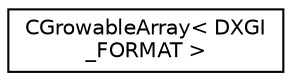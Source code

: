 digraph "Graphical Class Hierarchy"
{
  edge [fontname="Helvetica",fontsize="10",labelfontname="Helvetica",labelfontsize="10"];
  node [fontname="Helvetica",fontsize="10",shape=record];
  rankdir="LR";
  Node1 [label="CGrowableArray\< DXGI\l_FORMAT \>",height=0.2,width=0.4,color="black", fillcolor="white", style="filled",URL="$class_c_growable_array.html"];
}

